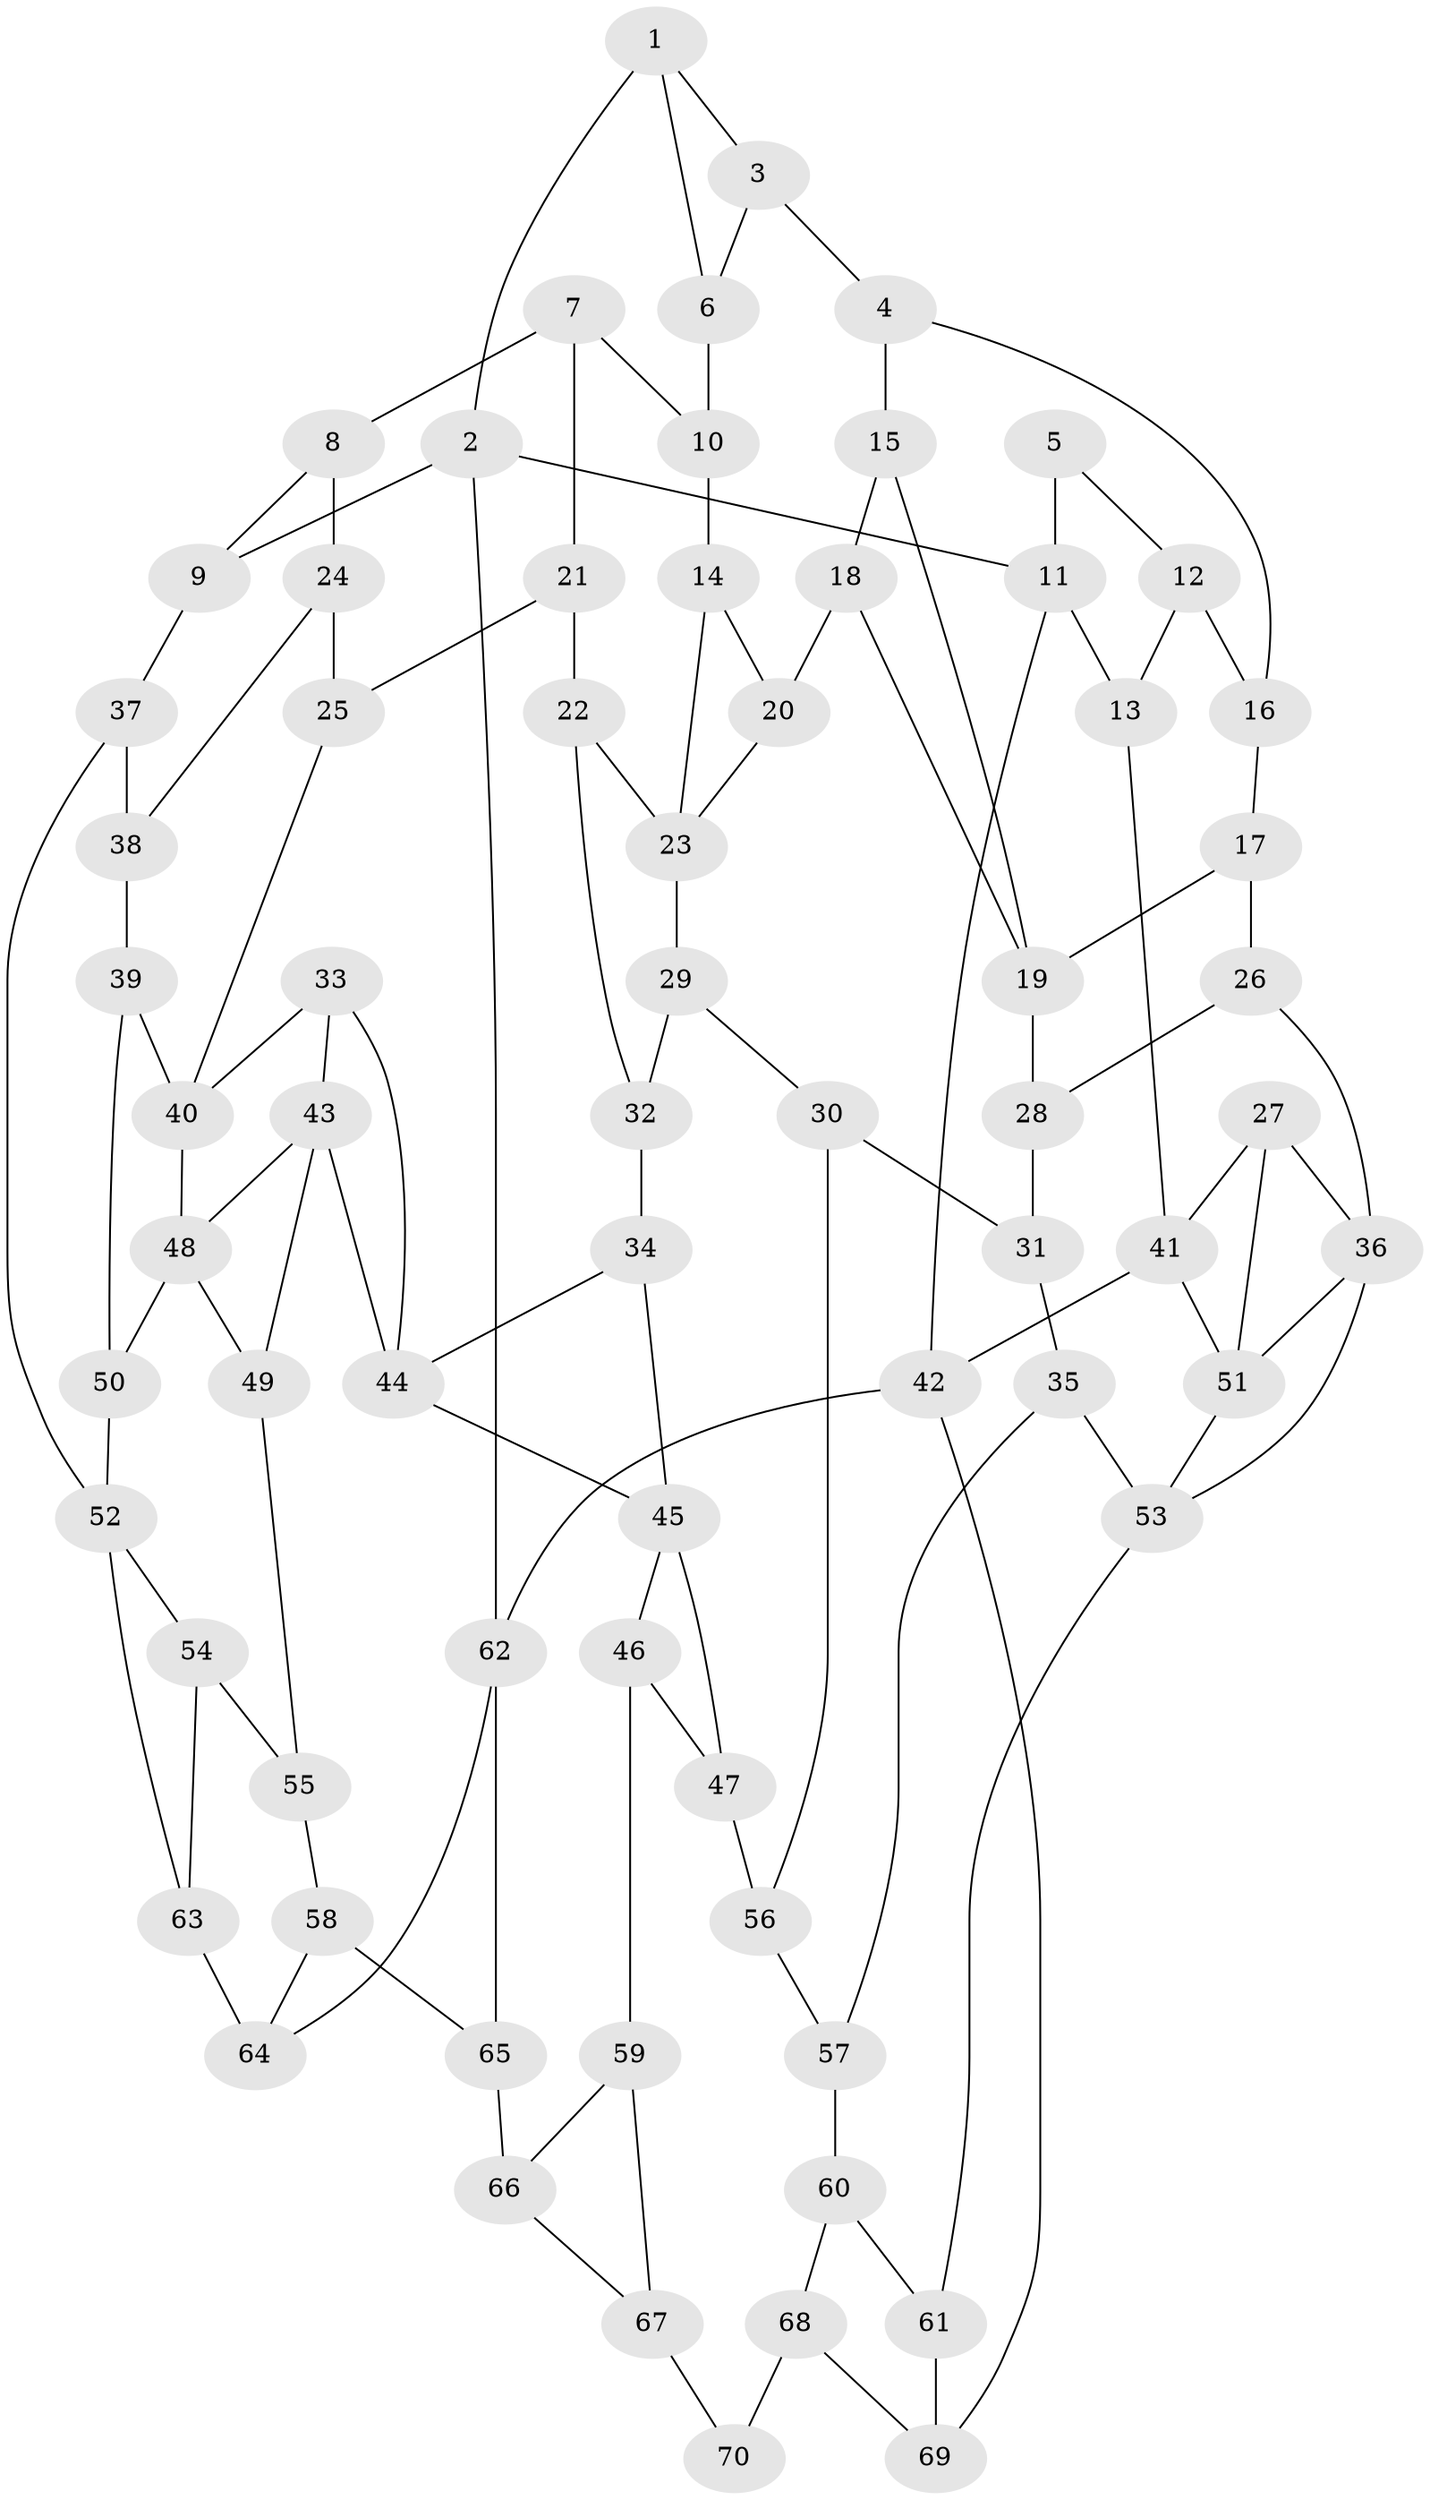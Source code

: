 // original degree distribution, {3: 0.020202020202020204, 4: 0.24242424242424243, 6: 0.21212121212121213, 5: 0.5252525252525253}
// Generated by graph-tools (version 1.1) at 2025/38/03/04/25 23:38:31]
// undirected, 70 vertices, 112 edges
graph export_dot {
  node [color=gray90,style=filled];
  1;
  2;
  3;
  4;
  5;
  6;
  7;
  8;
  9;
  10;
  11;
  12;
  13;
  14;
  15;
  16;
  17;
  18;
  19;
  20;
  21;
  22;
  23;
  24;
  25;
  26;
  27;
  28;
  29;
  30;
  31;
  32;
  33;
  34;
  35;
  36;
  37;
  38;
  39;
  40;
  41;
  42;
  43;
  44;
  45;
  46;
  47;
  48;
  49;
  50;
  51;
  52;
  53;
  54;
  55;
  56;
  57;
  58;
  59;
  60;
  61;
  62;
  63;
  64;
  65;
  66;
  67;
  68;
  69;
  70;
  1 -- 2 [weight=1.0];
  1 -- 3 [weight=1.0];
  1 -- 6 [weight=1.0];
  2 -- 9 [weight=1.0];
  2 -- 11 [weight=1.0];
  2 -- 62 [weight=1.0];
  3 -- 4 [weight=1.0];
  3 -- 6 [weight=1.0];
  4 -- 15 [weight=1.0];
  4 -- 16 [weight=1.0];
  5 -- 11 [weight=2.0];
  5 -- 12 [weight=1.0];
  6 -- 10 [weight=2.0];
  7 -- 8 [weight=1.0];
  7 -- 10 [weight=1.0];
  7 -- 21 [weight=1.0];
  8 -- 9 [weight=1.0];
  8 -- 24 [weight=1.0];
  9 -- 37 [weight=1.0];
  10 -- 14 [weight=1.0];
  11 -- 13 [weight=1.0];
  11 -- 42 [weight=1.0];
  12 -- 13 [weight=1.0];
  12 -- 16 [weight=2.0];
  13 -- 41 [weight=1.0];
  14 -- 20 [weight=1.0];
  14 -- 23 [weight=1.0];
  15 -- 18 [weight=1.0];
  15 -- 19 [weight=1.0];
  16 -- 17 [weight=1.0];
  17 -- 19 [weight=1.0];
  17 -- 26 [weight=1.0];
  18 -- 19 [weight=1.0];
  18 -- 20 [weight=2.0];
  19 -- 28 [weight=1.0];
  20 -- 23 [weight=1.0];
  21 -- 22 [weight=1.0];
  21 -- 25 [weight=1.0];
  22 -- 23 [weight=1.0];
  22 -- 32 [weight=1.0];
  23 -- 29 [weight=1.0];
  24 -- 25 [weight=1.0];
  24 -- 38 [weight=1.0];
  25 -- 40 [weight=1.0];
  26 -- 28 [weight=1.0];
  26 -- 36 [weight=1.0];
  27 -- 36 [weight=1.0];
  27 -- 41 [weight=1.0];
  27 -- 51 [weight=1.0];
  28 -- 31 [weight=1.0];
  29 -- 30 [weight=1.0];
  29 -- 32 [weight=1.0];
  30 -- 31 [weight=1.0];
  30 -- 56 [weight=1.0];
  31 -- 35 [weight=1.0];
  32 -- 34 [weight=1.0];
  33 -- 40 [weight=1.0];
  33 -- 43 [weight=1.0];
  33 -- 44 [weight=1.0];
  34 -- 44 [weight=1.0];
  34 -- 45 [weight=1.0];
  35 -- 53 [weight=1.0];
  35 -- 57 [weight=1.0];
  36 -- 51 [weight=1.0];
  36 -- 53 [weight=1.0];
  37 -- 38 [weight=1.0];
  37 -- 52 [weight=1.0];
  38 -- 39 [weight=1.0];
  39 -- 40 [weight=1.0];
  39 -- 50 [weight=1.0];
  40 -- 48 [weight=1.0];
  41 -- 42 [weight=1.0];
  41 -- 51 [weight=1.0];
  42 -- 62 [weight=1.0];
  42 -- 69 [weight=1.0];
  43 -- 44 [weight=1.0];
  43 -- 48 [weight=1.0];
  43 -- 49 [weight=1.0];
  44 -- 45 [weight=1.0];
  45 -- 46 [weight=1.0];
  45 -- 47 [weight=1.0];
  46 -- 47 [weight=1.0];
  46 -- 59 [weight=1.0];
  47 -- 56 [weight=2.0];
  48 -- 49 [weight=1.0];
  48 -- 50 [weight=1.0];
  49 -- 55 [weight=1.0];
  50 -- 52 [weight=1.0];
  51 -- 53 [weight=1.0];
  52 -- 54 [weight=1.0];
  52 -- 63 [weight=1.0];
  53 -- 61 [weight=1.0];
  54 -- 55 [weight=1.0];
  54 -- 63 [weight=1.0];
  55 -- 58 [weight=1.0];
  56 -- 57 [weight=1.0];
  57 -- 60 [weight=1.0];
  58 -- 64 [weight=1.0];
  58 -- 65 [weight=1.0];
  59 -- 66 [weight=1.0];
  59 -- 67 [weight=1.0];
  60 -- 61 [weight=1.0];
  60 -- 68 [weight=1.0];
  61 -- 69 [weight=1.0];
  62 -- 64 [weight=1.0];
  62 -- 65 [weight=1.0];
  63 -- 64 [weight=2.0];
  65 -- 66 [weight=2.0];
  66 -- 67 [weight=1.0];
  67 -- 70 [weight=2.0];
  68 -- 69 [weight=1.0];
  68 -- 70 [weight=2.0];
}
